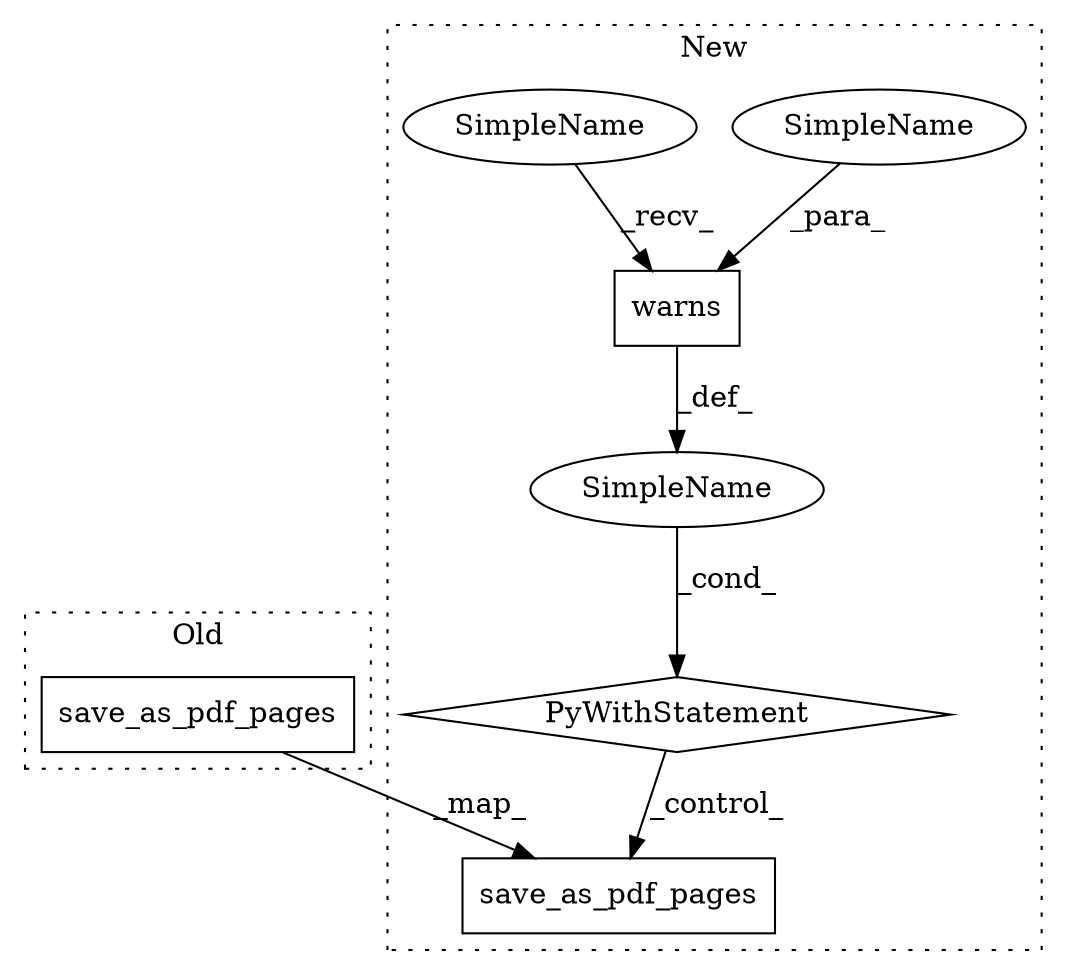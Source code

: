 digraph G {
subgraph cluster0 {
1 [label="save_as_pdf_pages" a="32" s="2773,2799" l="18,1" shape="box"];
label = "Old";
style="dotted";
}
subgraph cluster1 {
2 [label="save_as_pdf_pages" a="32" s="2935,2961" l="18,1" shape="box"];
3 [label="PyWithStatement" a="104" s="2886,2925" l="10,2" shape="diamond"];
4 [label="warns" a="32" s="2903,2924" l="6,1" shape="box"];
5 [label="SimpleName" a="42" s="" l="" shape="ellipse"];
6 [label="SimpleName" a="42" s="2909" l="15" shape="ellipse"];
7 [label="SimpleName" a="42" s="2896" l="6" shape="ellipse"];
label = "New";
style="dotted";
}
1 -> 2 [label="_map_"];
3 -> 2 [label="_control_"];
4 -> 5 [label="_def_"];
5 -> 3 [label="_cond_"];
6 -> 4 [label="_para_"];
7 -> 4 [label="_recv_"];
}